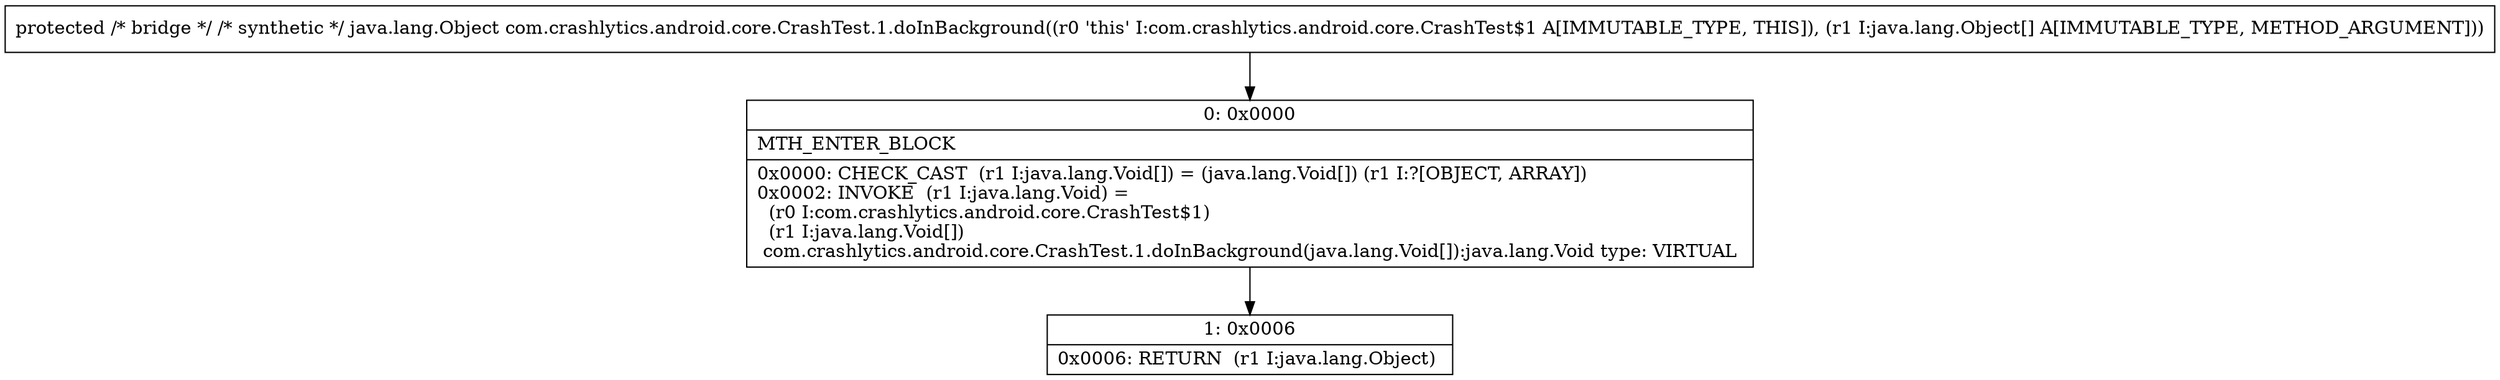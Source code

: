 digraph "CFG forcom.crashlytics.android.core.CrashTest.1.doInBackground([Ljava\/lang\/Object;)Ljava\/lang\/Object;" {
Node_0 [shape=record,label="{0\:\ 0x0000|MTH_ENTER_BLOCK\l|0x0000: CHECK_CAST  (r1 I:java.lang.Void[]) = (java.lang.Void[]) (r1 I:?[OBJECT, ARRAY]) \l0x0002: INVOKE  (r1 I:java.lang.Void) = \l  (r0 I:com.crashlytics.android.core.CrashTest$1)\l  (r1 I:java.lang.Void[])\l com.crashlytics.android.core.CrashTest.1.doInBackground(java.lang.Void[]):java.lang.Void type: VIRTUAL \l}"];
Node_1 [shape=record,label="{1\:\ 0x0006|0x0006: RETURN  (r1 I:java.lang.Object) \l}"];
MethodNode[shape=record,label="{protected \/* bridge *\/ \/* synthetic *\/ java.lang.Object com.crashlytics.android.core.CrashTest.1.doInBackground((r0 'this' I:com.crashlytics.android.core.CrashTest$1 A[IMMUTABLE_TYPE, THIS]), (r1 I:java.lang.Object[] A[IMMUTABLE_TYPE, METHOD_ARGUMENT])) }"];
MethodNode -> Node_0;
Node_0 -> Node_1;
}

